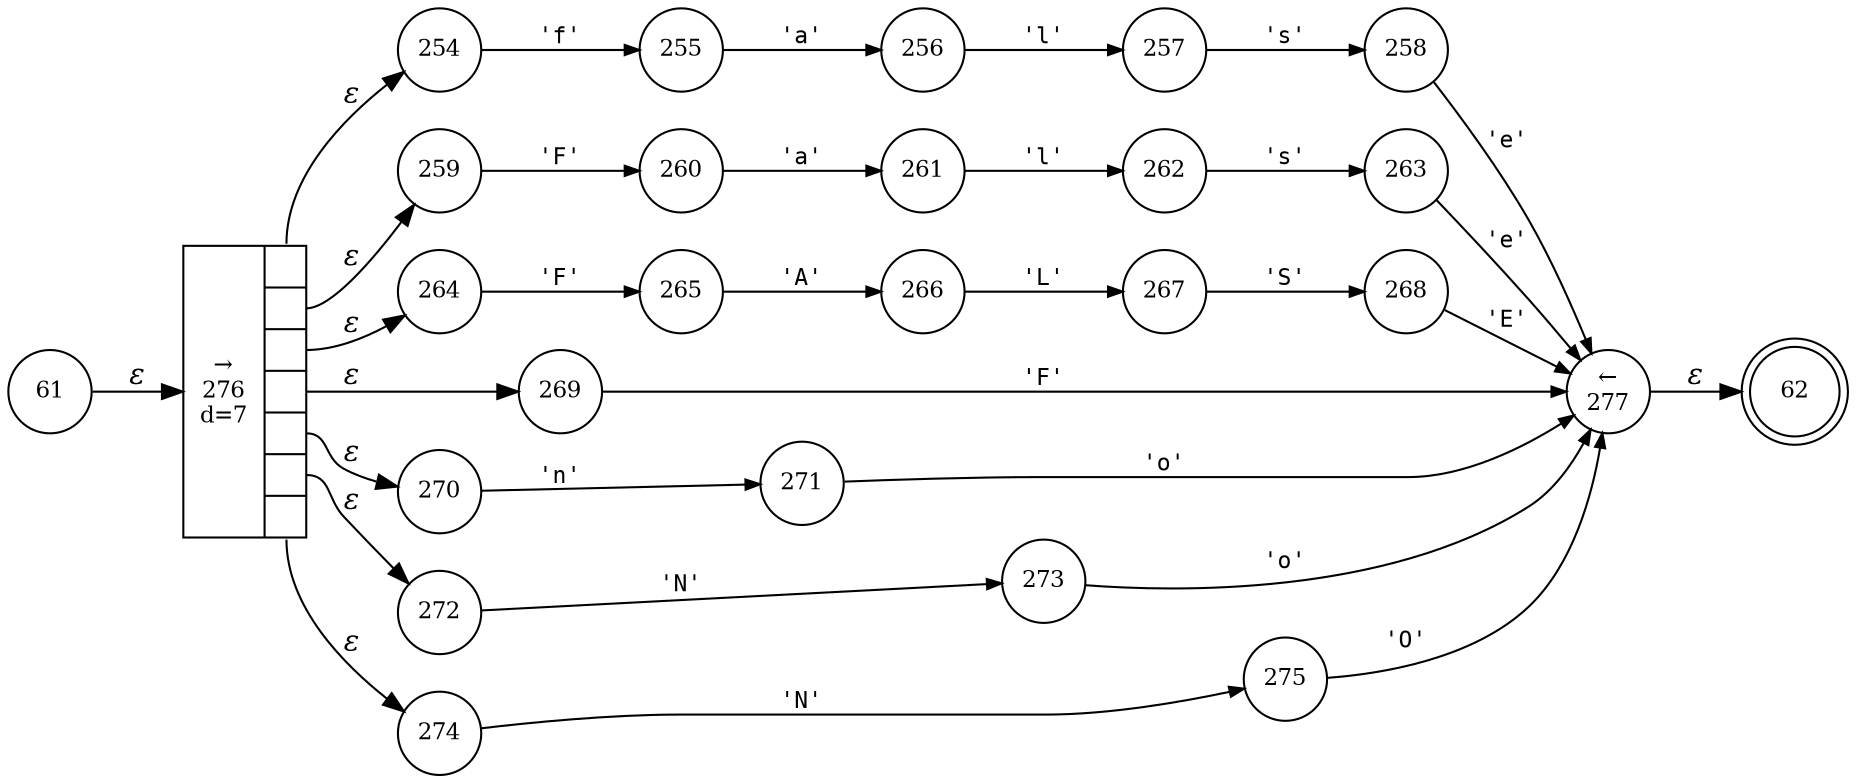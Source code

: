 digraph ATN {
rankdir=LR;
s62[fontsize=11, label="62", shape=doublecircle, fixedsize=true, width=.6];
s256[fontsize=11,label="256", shape=circle, fixedsize=true, width=.55, peripheries=1];
s257[fontsize=11,label="257", shape=circle, fixedsize=true, width=.55, peripheries=1];
s258[fontsize=11,label="258", shape=circle, fixedsize=true, width=.55, peripheries=1];
s259[fontsize=11,label="259", shape=circle, fixedsize=true, width=.55, peripheries=1];
s260[fontsize=11,label="260", shape=circle, fixedsize=true, width=.55, peripheries=1];
s261[fontsize=11,label="261", shape=circle, fixedsize=true, width=.55, peripheries=1];
s262[fontsize=11,label="262", shape=circle, fixedsize=true, width=.55, peripheries=1];
s263[fontsize=11,label="263", shape=circle, fixedsize=true, width=.55, peripheries=1];
s264[fontsize=11,label="264", shape=circle, fixedsize=true, width=.55, peripheries=1];
s265[fontsize=11,label="265", shape=circle, fixedsize=true, width=.55, peripheries=1];
s266[fontsize=11,label="266", shape=circle, fixedsize=true, width=.55, peripheries=1];
s267[fontsize=11,label="267", shape=circle, fixedsize=true, width=.55, peripheries=1];
s268[fontsize=11,label="268", shape=circle, fixedsize=true, width=.55, peripheries=1];
s269[fontsize=11,label="269", shape=circle, fixedsize=true, width=.55, peripheries=1];
s270[fontsize=11,label="270", shape=circle, fixedsize=true, width=.55, peripheries=1];
s271[fontsize=11,label="271", shape=circle, fixedsize=true, width=.55, peripheries=1];
s272[fontsize=11,label="272", shape=circle, fixedsize=true, width=.55, peripheries=1];
s273[fontsize=11,label="273", shape=circle, fixedsize=true, width=.55, peripheries=1];
s274[fontsize=11,label="274", shape=circle, fixedsize=true, width=.55, peripheries=1];
s275[fontsize=11,label="275", shape=circle, fixedsize=true, width=.55, peripheries=1];
s276[fontsize=11,label="{&rarr;\n276\nd=7|{<p0>|<p1>|<p2>|<p3>|<p4>|<p5>|<p6>}}", shape=record, fixedsize=false, peripheries=1];
s277[fontsize=11,label="&larr;\n277", shape=circle, fixedsize=true, width=.55, peripheries=1];
s61[fontsize=11,label="61", shape=circle, fixedsize=true, width=.55, peripheries=1];
s254[fontsize=11,label="254", shape=circle, fixedsize=true, width=.55, peripheries=1];
s255[fontsize=11,label="255", shape=circle, fixedsize=true, width=.55, peripheries=1];
s61 -> s276 [fontname="Times-Italic", label="&epsilon;"];
s276:p0 -> s254 [fontname="Times-Italic", label="&epsilon;"];
s276:p1 -> s259 [fontname="Times-Italic", label="&epsilon;"];
s276:p2 -> s264 [fontname="Times-Italic", label="&epsilon;"];
s276:p3 -> s269 [fontname="Times-Italic", label="&epsilon;"];
s276:p4 -> s270 [fontname="Times-Italic", label="&epsilon;"];
s276:p5 -> s272 [fontname="Times-Italic", label="&epsilon;"];
s276:p6 -> s274 [fontname="Times-Italic", label="&epsilon;"];
s254 -> s255 [fontsize=11, fontname="Courier", arrowsize=.7, label = "'f'", arrowhead = normal];
s259 -> s260 [fontsize=11, fontname="Courier", arrowsize=.7, label = "'F'", arrowhead = normal];
s264 -> s265 [fontsize=11, fontname="Courier", arrowsize=.7, label = "'F'", arrowhead = normal];
s269 -> s277 [fontsize=11, fontname="Courier", arrowsize=.7, label = "'F'", arrowhead = normal];
s270 -> s271 [fontsize=11, fontname="Courier", arrowsize=.7, label = "'n'", arrowhead = normal];
s272 -> s273 [fontsize=11, fontname="Courier", arrowsize=.7, label = "'N'", arrowhead = normal];
s274 -> s275 [fontsize=11, fontname="Courier", arrowsize=.7, label = "'N'", arrowhead = normal];
s255 -> s256 [fontsize=11, fontname="Courier", arrowsize=.7, label = "'a'", arrowhead = normal];
s260 -> s261 [fontsize=11, fontname="Courier", arrowsize=.7, label = "'a'", arrowhead = normal];
s265 -> s266 [fontsize=11, fontname="Courier", arrowsize=.7, label = "'A'", arrowhead = normal];
s277 -> s62 [fontname="Times-Italic", label="&epsilon;"];
s271 -> s277 [fontsize=11, fontname="Courier", arrowsize=.7, label = "'o'", arrowhead = normal];
s273 -> s277 [fontsize=11, fontname="Courier", arrowsize=.7, label = "'o'", arrowhead = normal];
s275 -> s277 [fontsize=11, fontname="Courier", arrowsize=.7, label = "'O'", arrowhead = normal];
s256 -> s257 [fontsize=11, fontname="Courier", arrowsize=.7, label = "'l'", arrowhead = normal];
s261 -> s262 [fontsize=11, fontname="Courier", arrowsize=.7, label = "'l'", arrowhead = normal];
s266 -> s267 [fontsize=11, fontname="Courier", arrowsize=.7, label = "'L'", arrowhead = normal];
s257 -> s258 [fontsize=11, fontname="Courier", arrowsize=.7, label = "'s'", arrowhead = normal];
s262 -> s263 [fontsize=11, fontname="Courier", arrowsize=.7, label = "'s'", arrowhead = normal];
s267 -> s268 [fontsize=11, fontname="Courier", arrowsize=.7, label = "'S'", arrowhead = normal];
s258 -> s277 [fontsize=11, fontname="Courier", arrowsize=.7, label = "'e'", arrowhead = normal];
s263 -> s277 [fontsize=11, fontname="Courier", arrowsize=.7, label = "'e'", arrowhead = normal];
s268 -> s277 [fontsize=11, fontname="Courier", arrowsize=.7, label = "'E'", arrowhead = normal];
}